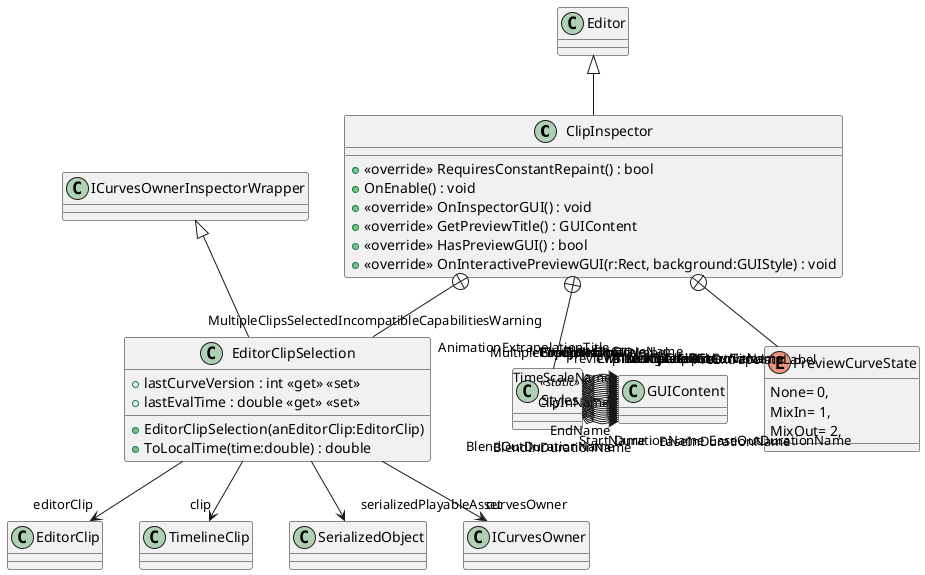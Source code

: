 @startuml
class ClipInspector {
    + <<override>> RequiresConstantRepaint() : bool
    + OnEnable() : void
    + <<override>> OnInspectorGUI() : void
    + <<override>> GetPreviewTitle() : GUIContent
    + <<override>> HasPreviewGUI() : bool
    + <<override>> OnInteractivePreviewGUI(r:Rect, background:GUIStyle) : void
}
class Styles <<static>> {
}
class EditorClipSelection {
    + lastCurveVersion : int <<get>> <<set>>
    + lastEvalTime : double <<get>> <<set>>
    + EditorClipSelection(anEditorClip:EditorClip)
    + ToLocalTime(time:double) : double
}
enum PreviewCurveState {
    None= 0,
    MixIn= 1,
    MixOut= 2,
}
Editor <|-- ClipInspector
ClipInspector +-- Styles
Styles o-> "StartName" GUIContent
Styles o-> "DurationName" GUIContent
Styles o-> "EndName" GUIContent
Styles o-> "EaseInDurationName" GUIContent
Styles o-> "BlendInDurationName" GUIContent
Styles o-> "EaseOutDurationName" GUIContent
Styles o-> "BlendOutDurationName" GUIContent
Styles o-> "ClipInName" GUIContent
Styles o-> "TimeScaleName" GUIContent
Styles o-> "PreExtrapolateLabel" GUIContent
Styles o-> "PostExtrapolateLabel" GUIContent
Styles o-> "BlendInCurveName" GUIContent
Styles o-> "BlendOutCurveName" GUIContent
Styles o-> "PreviewTitle" GUIContent
Styles o-> "ClipTimingTitle" GUIContent
Styles o-> "AnimationExtrapolationTitle" GUIContent
Styles o-> "BlendCurvesTitle" GUIContent
Styles o-> "GroupTimingTitle" GUIContent
Styles o-> "MultipleClipsSelectedIncompatibleCapabilitiesWarning" GUIContent
Styles o-> "MultipleSelectionTitle" GUIContent
Styles o-> "MultipleClipStartName" GUIContent
Styles o-> "MultipleClipEndName" GUIContent
Styles o-> "TimelineClipFG" GUIContent
Styles o-> "TimelineClipBG" GUIContent
ClipInspector +-- EditorClipSelection
ICurvesOwnerInspectorWrapper <|-- EditorClipSelection
EditorClipSelection --> "editorClip" EditorClip
EditorClipSelection --> "clip" TimelineClip
EditorClipSelection --> "serializedPlayableAsset" SerializedObject
EditorClipSelection --> "curvesOwner" ICurvesOwner
ClipInspector +-- PreviewCurveState
@enduml
